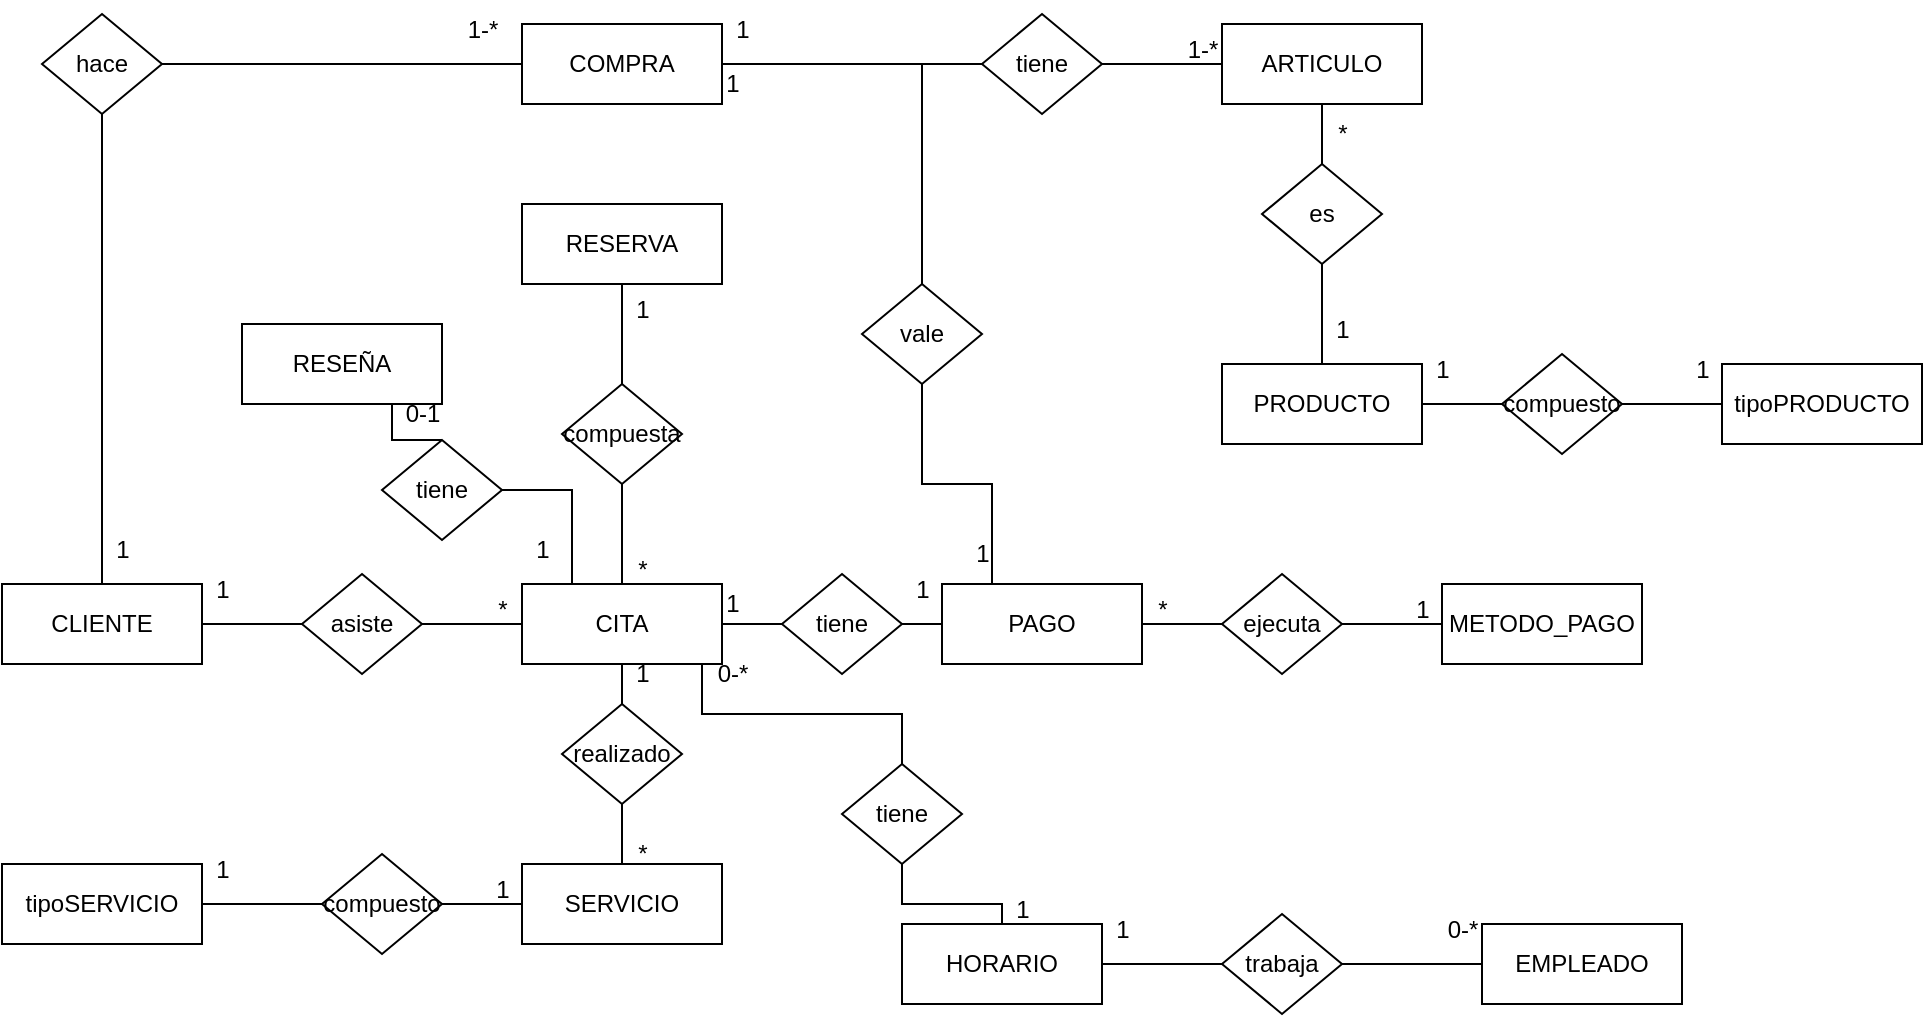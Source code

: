 <mxfile version="22.1.4" type="github">
  <diagram name="Página-1" id="Js05njPoH9XtCdGVk9s1">
    <mxGraphModel dx="946" dy="929" grid="1" gridSize="10" guides="1" tooltips="1" connect="1" arrows="1" fold="1" page="1" pageScale="1" pageWidth="827" pageHeight="1169" math="0" shadow="0">
      <root>
        <mxCell id="0" />
        <mxCell id="1" parent="0" />
        <mxCell id="q8c7uw3mb4O7d54dhwP2-7" style="edgeStyle=orthogonalEdgeStyle;rounded=0;orthogonalLoop=1;jettySize=auto;html=1;exitX=0;exitY=0.5;exitDx=0;exitDy=0;entryX=0;entryY=0.25;entryDx=0;entryDy=0;" parent="1" edge="1">
          <mxGeometry relative="1" as="geometry">
            <mxPoint x="140" y="1299.0" as="sourcePoint" />
          </mxGeometry>
        </mxCell>
        <mxCell id="jaR02m8tntq2Tn9FgMsS-70" style="edgeStyle=orthogonalEdgeStyle;rounded=0;orthogonalLoop=1;jettySize=auto;html=1;exitX=0.5;exitY=0;exitDx=0;exitDy=0;entryX=0.5;entryY=1;entryDx=0;entryDy=0;endArrow=none;endFill=0;" edge="1" parent="1" source="jaR02m8tntq2Tn9FgMsS-75" target="jaR02m8tntq2Tn9FgMsS-76">
          <mxGeometry relative="1" as="geometry" />
        </mxCell>
        <mxCell id="jaR02m8tntq2Tn9FgMsS-71" style="edgeStyle=orthogonalEdgeStyle;rounded=0;orthogonalLoop=1;jettySize=auto;html=1;exitX=0;exitY=0.5;exitDx=0;exitDy=0;entryX=1;entryY=0.5;entryDx=0;entryDy=0;endArrow=none;endFill=0;" edge="1" parent="1" source="jaR02m8tntq2Tn9FgMsS-75" target="jaR02m8tntq2Tn9FgMsS-81">
          <mxGeometry relative="1" as="geometry" />
        </mxCell>
        <mxCell id="jaR02m8tntq2Tn9FgMsS-72" style="edgeStyle=orthogonalEdgeStyle;rounded=0;orthogonalLoop=1;jettySize=auto;html=1;exitX=0.5;exitY=1;exitDx=0;exitDy=0;entryX=0.5;entryY=0;entryDx=0;entryDy=0;endArrow=none;endFill=0;" edge="1" parent="1" source="jaR02m8tntq2Tn9FgMsS-75" target="jaR02m8tntq2Tn9FgMsS-95">
          <mxGeometry relative="1" as="geometry" />
        </mxCell>
        <mxCell id="jaR02m8tntq2Tn9FgMsS-73" style="edgeStyle=orthogonalEdgeStyle;rounded=0;orthogonalLoop=1;jettySize=auto;html=1;exitX=1;exitY=0.5;exitDx=0;exitDy=0;entryX=0;entryY=0.5;entryDx=0;entryDy=0;endArrow=none;endFill=0;" edge="1" parent="1" source="jaR02m8tntq2Tn9FgMsS-75" target="jaR02m8tntq2Tn9FgMsS-94">
          <mxGeometry relative="1" as="geometry" />
        </mxCell>
        <mxCell id="jaR02m8tntq2Tn9FgMsS-74" style="edgeStyle=orthogonalEdgeStyle;rounded=0;orthogonalLoop=1;jettySize=auto;html=1;exitX=0.25;exitY=0;exitDx=0;exitDy=0;entryX=1;entryY=0.5;entryDx=0;entryDy=0;endArrow=none;endFill=0;" edge="1" parent="1" source="jaR02m8tntq2Tn9FgMsS-75" target="jaR02m8tntq2Tn9FgMsS-130">
          <mxGeometry relative="1" as="geometry" />
        </mxCell>
        <mxCell id="jaR02m8tntq2Tn9FgMsS-75" value="CITA" style="rounded=0;whiteSpace=wrap;html=1;" vertex="1" parent="1">
          <mxGeometry x="670" y="982" width="100" height="40" as="geometry" />
        </mxCell>
        <mxCell id="jaR02m8tntq2Tn9FgMsS-76" value="compuesta" style="rhombus;whiteSpace=wrap;html=1;" vertex="1" parent="1">
          <mxGeometry x="690" y="882" width="60" height="50" as="geometry" />
        </mxCell>
        <mxCell id="jaR02m8tntq2Tn9FgMsS-77" style="edgeStyle=orthogonalEdgeStyle;rounded=0;orthogonalLoop=1;jettySize=auto;html=1;exitX=0.5;exitY=1;exitDx=0;exitDy=0;entryX=0.5;entryY=0;entryDx=0;entryDy=0;endArrow=none;endFill=0;" edge="1" parent="1" source="jaR02m8tntq2Tn9FgMsS-78" target="jaR02m8tntq2Tn9FgMsS-76">
          <mxGeometry relative="1" as="geometry" />
        </mxCell>
        <mxCell id="jaR02m8tntq2Tn9FgMsS-78" value="RESERVA" style="rounded=0;whiteSpace=wrap;html=1;" vertex="1" parent="1">
          <mxGeometry x="670" y="792" width="100" height="40" as="geometry" />
        </mxCell>
        <mxCell id="jaR02m8tntq2Tn9FgMsS-79" value="1" style="text;html=1;align=center;verticalAlign=middle;resizable=0;points=[];autosize=1;strokeColor=none;fillColor=none;" vertex="1" parent="1">
          <mxGeometry x="715" y="830" width="30" height="30" as="geometry" />
        </mxCell>
        <mxCell id="jaR02m8tntq2Tn9FgMsS-80" value="*" style="text;html=1;align=center;verticalAlign=middle;resizable=0;points=[];autosize=1;strokeColor=none;fillColor=none;" vertex="1" parent="1">
          <mxGeometry x="715" y="960" width="30" height="30" as="geometry" />
        </mxCell>
        <mxCell id="jaR02m8tntq2Tn9FgMsS-81" value="asiste" style="rhombus;whiteSpace=wrap;html=1;" vertex="1" parent="1">
          <mxGeometry x="560" y="977" width="60" height="50" as="geometry" />
        </mxCell>
        <mxCell id="jaR02m8tntq2Tn9FgMsS-82" style="edgeStyle=orthogonalEdgeStyle;rounded=0;orthogonalLoop=1;jettySize=auto;html=1;exitX=1;exitY=0.5;exitDx=0;exitDy=0;entryX=0;entryY=0.5;entryDx=0;entryDy=0;endArrow=none;endFill=0;" edge="1" parent="1" source="jaR02m8tntq2Tn9FgMsS-83" target="jaR02m8tntq2Tn9FgMsS-81">
          <mxGeometry relative="1" as="geometry" />
        </mxCell>
        <mxCell id="jaR02m8tntq2Tn9FgMsS-83" value="CLIENTE" style="rounded=0;whiteSpace=wrap;html=1;" vertex="1" parent="1">
          <mxGeometry x="410" y="982" width="100" height="40" as="geometry" />
        </mxCell>
        <mxCell id="jaR02m8tntq2Tn9FgMsS-84" value="*" style="text;html=1;align=center;verticalAlign=middle;resizable=0;points=[];autosize=1;strokeColor=none;fillColor=none;" vertex="1" parent="1">
          <mxGeometry x="645" y="980" width="30" height="30" as="geometry" />
        </mxCell>
        <mxCell id="jaR02m8tntq2Tn9FgMsS-85" value="1" style="text;html=1;align=center;verticalAlign=middle;resizable=0;points=[];autosize=1;strokeColor=none;fillColor=none;" vertex="1" parent="1">
          <mxGeometry x="505" y="970" width="30" height="30" as="geometry" />
        </mxCell>
        <mxCell id="jaR02m8tntq2Tn9FgMsS-86" style="edgeStyle=orthogonalEdgeStyle;rounded=0;orthogonalLoop=1;jettySize=auto;html=1;exitX=0.5;exitY=0;exitDx=0;exitDy=0;entryX=0.5;entryY=1;entryDx=0;entryDy=0;endArrow=none;endFill=0;" edge="1" parent="1" source="jaR02m8tntq2Tn9FgMsS-88" target="jaR02m8tntq2Tn9FgMsS-95">
          <mxGeometry relative="1" as="geometry" />
        </mxCell>
        <mxCell id="jaR02m8tntq2Tn9FgMsS-87" style="edgeStyle=orthogonalEdgeStyle;rounded=0;orthogonalLoop=1;jettySize=auto;html=1;exitX=0;exitY=0.5;exitDx=0;exitDy=0;entryX=1;entryY=0.5;entryDx=0;entryDy=0;endArrow=none;endFill=0;" edge="1" parent="1" source="jaR02m8tntq2Tn9FgMsS-88" target="jaR02m8tntq2Tn9FgMsS-105">
          <mxGeometry relative="1" as="geometry" />
        </mxCell>
        <mxCell id="jaR02m8tntq2Tn9FgMsS-88" value="SERVICIO" style="rounded=0;whiteSpace=wrap;html=1;" vertex="1" parent="1">
          <mxGeometry x="670" y="1122" width="100" height="40" as="geometry" />
        </mxCell>
        <mxCell id="jaR02m8tntq2Tn9FgMsS-89" style="edgeStyle=orthogonalEdgeStyle;rounded=0;orthogonalLoop=1;jettySize=auto;html=1;exitX=1;exitY=0.5;exitDx=0;exitDy=0;entryX=0;entryY=0.5;entryDx=0;entryDy=0;endArrow=none;endFill=0;" edge="1" parent="1" source="jaR02m8tntq2Tn9FgMsS-90" target="jaR02m8tntq2Tn9FgMsS-140">
          <mxGeometry relative="1" as="geometry" />
        </mxCell>
        <mxCell id="jaR02m8tntq2Tn9FgMsS-90" value="PAGO" style="rounded=0;whiteSpace=wrap;html=1;" vertex="1" parent="1">
          <mxGeometry x="880" y="982" width="100" height="40" as="geometry" />
        </mxCell>
        <mxCell id="jaR02m8tntq2Tn9FgMsS-91" style="edgeStyle=orthogonalEdgeStyle;rounded=0;orthogonalLoop=1;jettySize=auto;html=1;exitX=1;exitY=0.5;exitDx=0;exitDy=0;entryX=0;entryY=0.5;entryDx=0;entryDy=0;endArrow=none;endFill=0;" edge="1" parent="1" source="jaR02m8tntq2Tn9FgMsS-92" target="jaR02m8tntq2Tn9FgMsS-133">
          <mxGeometry relative="1" as="geometry" />
        </mxCell>
        <mxCell id="jaR02m8tntq2Tn9FgMsS-92" value="HORARIO" style="rounded=0;whiteSpace=wrap;html=1;" vertex="1" parent="1">
          <mxGeometry x="860" y="1152" width="100" height="40" as="geometry" />
        </mxCell>
        <mxCell id="jaR02m8tntq2Tn9FgMsS-93" style="edgeStyle=orthogonalEdgeStyle;rounded=0;orthogonalLoop=1;jettySize=auto;html=1;exitX=1;exitY=0.5;exitDx=0;exitDy=0;entryX=0;entryY=0.5;entryDx=0;entryDy=0;endArrow=none;endFill=0;" edge="1" parent="1" source="jaR02m8tntq2Tn9FgMsS-94" target="jaR02m8tntq2Tn9FgMsS-90">
          <mxGeometry relative="1" as="geometry" />
        </mxCell>
        <mxCell id="jaR02m8tntq2Tn9FgMsS-94" value="tiene" style="rhombus;whiteSpace=wrap;html=1;" vertex="1" parent="1">
          <mxGeometry x="800" y="977" width="60" height="50" as="geometry" />
        </mxCell>
        <mxCell id="jaR02m8tntq2Tn9FgMsS-95" value="realizado" style="rhombus;whiteSpace=wrap;html=1;" vertex="1" parent="1">
          <mxGeometry x="690" y="1042" width="60" height="50" as="geometry" />
        </mxCell>
        <mxCell id="jaR02m8tntq2Tn9FgMsS-96" style="edgeStyle=orthogonalEdgeStyle;rounded=0;orthogonalLoop=1;jettySize=auto;html=1;exitX=0.5;exitY=1;exitDx=0;exitDy=0;entryX=0.5;entryY=0;entryDx=0;entryDy=0;endArrow=none;endFill=0;" edge="1" parent="1" source="jaR02m8tntq2Tn9FgMsS-97" target="jaR02m8tntq2Tn9FgMsS-92">
          <mxGeometry relative="1" as="geometry" />
        </mxCell>
        <mxCell id="jaR02m8tntq2Tn9FgMsS-97" value="tiene" style="rhombus;whiteSpace=wrap;html=1;" vertex="1" parent="1">
          <mxGeometry x="830" y="1072" width="60" height="50" as="geometry" />
        </mxCell>
        <mxCell id="jaR02m8tntq2Tn9FgMsS-98" style="edgeStyle=orthogonalEdgeStyle;rounded=0;orthogonalLoop=1;jettySize=auto;html=1;exitX=0.5;exitY=0;exitDx=0;exitDy=0;entryX=0.9;entryY=1;entryDx=0;entryDy=0;entryPerimeter=0;endArrow=none;endFill=0;" edge="1" parent="1" source="jaR02m8tntq2Tn9FgMsS-97" target="jaR02m8tntq2Tn9FgMsS-75">
          <mxGeometry relative="1" as="geometry" />
        </mxCell>
        <mxCell id="jaR02m8tntq2Tn9FgMsS-99" value="1" style="text;html=1;align=center;verticalAlign=middle;resizable=0;points=[];autosize=1;strokeColor=none;fillColor=none;" vertex="1" parent="1">
          <mxGeometry x="760" y="977" width="30" height="30" as="geometry" />
        </mxCell>
        <mxCell id="jaR02m8tntq2Tn9FgMsS-100" value="1" style="text;html=1;align=center;verticalAlign=middle;resizable=0;points=[];autosize=1;strokeColor=none;fillColor=none;" vertex="1" parent="1">
          <mxGeometry x="855" y="970" width="30" height="30" as="geometry" />
        </mxCell>
        <mxCell id="jaR02m8tntq2Tn9FgMsS-101" value="1" style="text;html=1;align=center;verticalAlign=middle;resizable=0;points=[];autosize=1;strokeColor=none;fillColor=none;" vertex="1" parent="1">
          <mxGeometry x="715" y="1012" width="30" height="30" as="geometry" />
        </mxCell>
        <mxCell id="jaR02m8tntq2Tn9FgMsS-102" value="*" style="text;html=1;align=center;verticalAlign=middle;resizable=0;points=[];autosize=1;strokeColor=none;fillColor=none;" vertex="1" parent="1">
          <mxGeometry x="715" y="1102" width="30" height="30" as="geometry" />
        </mxCell>
        <mxCell id="jaR02m8tntq2Tn9FgMsS-103" value="1" style="text;html=1;align=center;verticalAlign=middle;resizable=0;points=[];autosize=1;strokeColor=none;fillColor=none;" vertex="1" parent="1">
          <mxGeometry x="905" y="1130" width="30" height="30" as="geometry" />
        </mxCell>
        <mxCell id="jaR02m8tntq2Tn9FgMsS-104" value="0-*" style="text;html=1;align=center;verticalAlign=middle;resizable=0;points=[];autosize=1;strokeColor=none;fillColor=none;" vertex="1" parent="1">
          <mxGeometry x="755" y="1012" width="40" height="30" as="geometry" />
        </mxCell>
        <mxCell id="jaR02m8tntq2Tn9FgMsS-105" value="compuesto" style="rhombus;whiteSpace=wrap;html=1;" vertex="1" parent="1">
          <mxGeometry x="570" y="1117" width="60" height="50" as="geometry" />
        </mxCell>
        <mxCell id="jaR02m8tntq2Tn9FgMsS-106" style="edgeStyle=orthogonalEdgeStyle;rounded=0;orthogonalLoop=1;jettySize=auto;html=1;exitX=1;exitY=0.5;exitDx=0;exitDy=0;entryX=0;entryY=0.5;entryDx=0;entryDy=0;endArrow=none;endFill=0;" edge="1" parent="1" source="jaR02m8tntq2Tn9FgMsS-107" target="jaR02m8tntq2Tn9FgMsS-105">
          <mxGeometry relative="1" as="geometry" />
        </mxCell>
        <mxCell id="jaR02m8tntq2Tn9FgMsS-107" value="tipoSERVICIO" style="rounded=0;whiteSpace=wrap;html=1;" vertex="1" parent="1">
          <mxGeometry x="410" y="1122" width="100" height="40" as="geometry" />
        </mxCell>
        <mxCell id="jaR02m8tntq2Tn9FgMsS-108" value="1" style="text;html=1;align=center;verticalAlign=middle;resizable=0;points=[];autosize=1;strokeColor=none;fillColor=none;" vertex="1" parent="1">
          <mxGeometry x="505" y="1110" width="30" height="30" as="geometry" />
        </mxCell>
        <mxCell id="jaR02m8tntq2Tn9FgMsS-109" value="1" style="text;html=1;align=center;verticalAlign=middle;resizable=0;points=[];autosize=1;strokeColor=none;fillColor=none;" vertex="1" parent="1">
          <mxGeometry x="645" y="1120" width="30" height="30" as="geometry" />
        </mxCell>
        <mxCell id="jaR02m8tntq2Tn9FgMsS-110" style="edgeStyle=orthogonalEdgeStyle;rounded=0;orthogonalLoop=1;jettySize=auto;html=1;exitX=1;exitY=0.5;exitDx=0;exitDy=0;entryX=0.5;entryY=0;entryDx=0;entryDy=0;endArrow=none;endFill=0;" edge="1" parent="1" source="jaR02m8tntq2Tn9FgMsS-111" target="jaR02m8tntq2Tn9FgMsS-118">
          <mxGeometry relative="1" as="geometry" />
        </mxCell>
        <mxCell id="jaR02m8tntq2Tn9FgMsS-111" value="COMPRA" style="rounded=0;whiteSpace=wrap;html=1;" vertex="1" parent="1">
          <mxGeometry x="670" y="702" width="100" height="40" as="geometry" />
        </mxCell>
        <mxCell id="jaR02m8tntq2Tn9FgMsS-112" style="edgeStyle=orthogonalEdgeStyle;rounded=0;orthogonalLoop=1;jettySize=auto;html=1;exitX=1;exitY=0.5;exitDx=0;exitDy=0;entryX=0;entryY=0.5;entryDx=0;entryDy=0;endArrow=none;endFill=0;" edge="1" parent="1" source="jaR02m8tntq2Tn9FgMsS-114" target="jaR02m8tntq2Tn9FgMsS-111">
          <mxGeometry relative="1" as="geometry" />
        </mxCell>
        <mxCell id="jaR02m8tntq2Tn9FgMsS-113" style="edgeStyle=orthogonalEdgeStyle;rounded=0;orthogonalLoop=1;jettySize=auto;html=1;exitX=0.5;exitY=1;exitDx=0;exitDy=0;entryX=0.5;entryY=0;entryDx=0;entryDy=0;endArrow=none;endFill=0;" edge="1" parent="1" source="jaR02m8tntq2Tn9FgMsS-114" target="jaR02m8tntq2Tn9FgMsS-83">
          <mxGeometry relative="1" as="geometry" />
        </mxCell>
        <mxCell id="jaR02m8tntq2Tn9FgMsS-114" value="hace" style="rhombus;whiteSpace=wrap;html=1;" vertex="1" parent="1">
          <mxGeometry x="430" y="697" width="60" height="50" as="geometry" />
        </mxCell>
        <mxCell id="jaR02m8tntq2Tn9FgMsS-115" value="1" style="text;html=1;align=center;verticalAlign=middle;resizable=0;points=[];autosize=1;strokeColor=none;fillColor=none;" vertex="1" parent="1">
          <mxGeometry x="455" y="950" width="30" height="30" as="geometry" />
        </mxCell>
        <mxCell id="jaR02m8tntq2Tn9FgMsS-116" value="1-*" style="text;html=1;align=center;verticalAlign=middle;resizable=0;points=[];autosize=1;strokeColor=none;fillColor=none;" vertex="1" parent="1">
          <mxGeometry x="630" y="690" width="40" height="30" as="geometry" />
        </mxCell>
        <mxCell id="jaR02m8tntq2Tn9FgMsS-117" style="edgeStyle=orthogonalEdgeStyle;rounded=0;orthogonalLoop=1;jettySize=auto;html=1;exitX=0.5;exitY=1;exitDx=0;exitDy=0;entryX=0.25;entryY=0;entryDx=0;entryDy=0;endArrow=none;endFill=0;" edge="1" parent="1" source="jaR02m8tntq2Tn9FgMsS-118" target="jaR02m8tntq2Tn9FgMsS-90">
          <mxGeometry relative="1" as="geometry" />
        </mxCell>
        <mxCell id="jaR02m8tntq2Tn9FgMsS-118" value="vale" style="rhombus;whiteSpace=wrap;html=1;" vertex="1" parent="1">
          <mxGeometry x="840" y="832" width="60" height="50" as="geometry" />
        </mxCell>
        <mxCell id="jaR02m8tntq2Tn9FgMsS-119" value="1" style="text;html=1;align=center;verticalAlign=middle;resizable=0;points=[];autosize=1;strokeColor=none;fillColor=none;" vertex="1" parent="1">
          <mxGeometry x="885" y="952" width="30" height="30" as="geometry" />
        </mxCell>
        <mxCell id="jaR02m8tntq2Tn9FgMsS-120" value="1" style="text;html=1;align=center;verticalAlign=middle;resizable=0;points=[];autosize=1;strokeColor=none;fillColor=none;" vertex="1" parent="1">
          <mxGeometry x="760" y="717" width="30" height="30" as="geometry" />
        </mxCell>
        <mxCell id="jaR02m8tntq2Tn9FgMsS-121" style="edgeStyle=orthogonalEdgeStyle;rounded=0;orthogonalLoop=1;jettySize=auto;html=1;exitX=0;exitY=0.5;exitDx=0;exitDy=0;endArrow=none;endFill=0;" edge="1" parent="1" source="jaR02m8tntq2Tn9FgMsS-123">
          <mxGeometry relative="1" as="geometry">
            <mxPoint x="870" y="721.727" as="targetPoint" />
          </mxGeometry>
        </mxCell>
        <mxCell id="jaR02m8tntq2Tn9FgMsS-122" style="edgeStyle=orthogonalEdgeStyle;rounded=0;orthogonalLoop=1;jettySize=auto;html=1;exitX=1;exitY=0.5;exitDx=0;exitDy=0;entryX=0;entryY=0.5;entryDx=0;entryDy=0;endArrow=none;endFill=0;" edge="1" parent="1" source="jaR02m8tntq2Tn9FgMsS-123" target="jaR02m8tntq2Tn9FgMsS-125">
          <mxGeometry relative="1" as="geometry" />
        </mxCell>
        <mxCell id="jaR02m8tntq2Tn9FgMsS-123" value="tiene" style="rhombus;whiteSpace=wrap;html=1;" vertex="1" parent="1">
          <mxGeometry x="900" y="697" width="60" height="50" as="geometry" />
        </mxCell>
        <mxCell id="jaR02m8tntq2Tn9FgMsS-124" style="edgeStyle=orthogonalEdgeStyle;rounded=0;orthogonalLoop=1;jettySize=auto;html=1;exitX=0.5;exitY=1;exitDx=0;exitDy=0;entryX=0.5;entryY=0;entryDx=0;entryDy=0;endArrow=none;endFill=0;" edge="1" parent="1" source="jaR02m8tntq2Tn9FgMsS-125" target="jaR02m8tntq2Tn9FgMsS-143">
          <mxGeometry relative="1" as="geometry" />
        </mxCell>
        <mxCell id="jaR02m8tntq2Tn9FgMsS-125" value="ARTICULO" style="rounded=0;whiteSpace=wrap;html=1;" vertex="1" parent="1">
          <mxGeometry x="1020" y="702" width="100" height="40" as="geometry" />
        </mxCell>
        <mxCell id="jaR02m8tntq2Tn9FgMsS-126" value="1" style="text;html=1;align=center;verticalAlign=middle;resizable=0;points=[];autosize=1;strokeColor=none;fillColor=none;" vertex="1" parent="1">
          <mxGeometry x="765" y="690" width="30" height="30" as="geometry" />
        </mxCell>
        <mxCell id="jaR02m8tntq2Tn9FgMsS-127" value="1-*" style="text;html=1;align=center;verticalAlign=middle;resizable=0;points=[];autosize=1;strokeColor=none;fillColor=none;" vertex="1" parent="1">
          <mxGeometry x="990" y="700" width="40" height="30" as="geometry" />
        </mxCell>
        <mxCell id="jaR02m8tntq2Tn9FgMsS-128" value="RESEÑA" style="rounded=0;whiteSpace=wrap;html=1;" vertex="1" parent="1">
          <mxGeometry x="530" y="852" width="100" height="40" as="geometry" />
        </mxCell>
        <mxCell id="jaR02m8tntq2Tn9FgMsS-129" style="edgeStyle=orthogonalEdgeStyle;rounded=0;orthogonalLoop=1;jettySize=auto;html=1;exitX=0.5;exitY=0;exitDx=0;exitDy=0;entryX=0.75;entryY=1;entryDx=0;entryDy=0;endArrow=none;endFill=0;" edge="1" parent="1" source="jaR02m8tntq2Tn9FgMsS-130" target="jaR02m8tntq2Tn9FgMsS-128">
          <mxGeometry relative="1" as="geometry" />
        </mxCell>
        <mxCell id="jaR02m8tntq2Tn9FgMsS-130" value="tiene" style="rhombus;whiteSpace=wrap;html=1;" vertex="1" parent="1">
          <mxGeometry x="600" y="910" width="60" height="50" as="geometry" />
        </mxCell>
        <mxCell id="jaR02m8tntq2Tn9FgMsS-131" value="0-1" style="text;html=1;align=center;verticalAlign=middle;resizable=0;points=[];autosize=1;strokeColor=none;fillColor=none;" vertex="1" parent="1">
          <mxGeometry x="600" y="882" width="40" height="30" as="geometry" />
        </mxCell>
        <mxCell id="jaR02m8tntq2Tn9FgMsS-132" value="1" style="text;html=1;align=center;verticalAlign=middle;resizable=0;points=[];autosize=1;strokeColor=none;fillColor=none;" vertex="1" parent="1">
          <mxGeometry x="665" y="950" width="30" height="30" as="geometry" />
        </mxCell>
        <mxCell id="jaR02m8tntq2Tn9FgMsS-133" value="trabaja" style="rhombus;whiteSpace=wrap;html=1;" vertex="1" parent="1">
          <mxGeometry x="1020" y="1147" width="60" height="50" as="geometry" />
        </mxCell>
        <mxCell id="jaR02m8tntq2Tn9FgMsS-134" style="edgeStyle=orthogonalEdgeStyle;rounded=0;orthogonalLoop=1;jettySize=auto;html=1;exitX=0;exitY=0.5;exitDx=0;exitDy=0;entryX=1;entryY=0.5;entryDx=0;entryDy=0;endArrow=none;endFill=0;" edge="1" parent="1" source="jaR02m8tntq2Tn9FgMsS-135" target="jaR02m8tntq2Tn9FgMsS-133">
          <mxGeometry relative="1" as="geometry" />
        </mxCell>
        <mxCell id="jaR02m8tntq2Tn9FgMsS-135" value="EMPLEADO" style="rounded=0;whiteSpace=wrap;html=1;" vertex="1" parent="1">
          <mxGeometry x="1150" y="1152" width="100" height="40" as="geometry" />
        </mxCell>
        <mxCell id="jaR02m8tntq2Tn9FgMsS-136" value="1" style="text;html=1;align=center;verticalAlign=middle;resizable=0;points=[];autosize=1;strokeColor=none;fillColor=none;" vertex="1" parent="1">
          <mxGeometry x="955" y="1140" width="30" height="30" as="geometry" />
        </mxCell>
        <mxCell id="jaR02m8tntq2Tn9FgMsS-137" value="0-*" style="text;html=1;align=center;verticalAlign=middle;resizable=0;points=[];autosize=1;strokeColor=none;fillColor=none;" vertex="1" parent="1">
          <mxGeometry x="1120" y="1140" width="40" height="30" as="geometry" />
        </mxCell>
        <mxCell id="jaR02m8tntq2Tn9FgMsS-138" value="METODO_PAGO" style="rounded=0;whiteSpace=wrap;html=1;" vertex="1" parent="1">
          <mxGeometry x="1130" y="982" width="100" height="40" as="geometry" />
        </mxCell>
        <mxCell id="jaR02m8tntq2Tn9FgMsS-139" style="edgeStyle=orthogonalEdgeStyle;rounded=0;orthogonalLoop=1;jettySize=auto;html=1;exitX=1;exitY=0.5;exitDx=0;exitDy=0;entryX=0;entryY=0.5;entryDx=0;entryDy=0;endArrow=none;endFill=0;" edge="1" parent="1" source="jaR02m8tntq2Tn9FgMsS-140" target="jaR02m8tntq2Tn9FgMsS-138">
          <mxGeometry relative="1" as="geometry" />
        </mxCell>
        <mxCell id="jaR02m8tntq2Tn9FgMsS-140" value="ejecuta" style="rhombus;whiteSpace=wrap;html=1;" vertex="1" parent="1">
          <mxGeometry x="1020" y="977" width="60" height="50" as="geometry" />
        </mxCell>
        <mxCell id="jaR02m8tntq2Tn9FgMsS-141" value="*" style="text;html=1;align=center;verticalAlign=middle;resizable=0;points=[];autosize=1;strokeColor=none;fillColor=none;" vertex="1" parent="1">
          <mxGeometry x="975" y="980" width="30" height="30" as="geometry" />
        </mxCell>
        <mxCell id="jaR02m8tntq2Tn9FgMsS-142" value="1" style="text;html=1;align=center;verticalAlign=middle;resizable=0;points=[];autosize=1;strokeColor=none;fillColor=none;" vertex="1" parent="1">
          <mxGeometry x="1105" y="980" width="30" height="30" as="geometry" />
        </mxCell>
        <mxCell id="jaR02m8tntq2Tn9FgMsS-143" value="es" style="rhombus;whiteSpace=wrap;html=1;" vertex="1" parent="1">
          <mxGeometry x="1040" y="772" width="60" height="50" as="geometry" />
        </mxCell>
        <mxCell id="jaR02m8tntq2Tn9FgMsS-144" style="edgeStyle=orthogonalEdgeStyle;rounded=0;orthogonalLoop=1;jettySize=auto;html=1;exitX=0.5;exitY=0;exitDx=0;exitDy=0;entryX=0.5;entryY=1;entryDx=0;entryDy=0;endArrow=none;endFill=0;" edge="1" parent="1" source="jaR02m8tntq2Tn9FgMsS-146" target="jaR02m8tntq2Tn9FgMsS-143">
          <mxGeometry relative="1" as="geometry" />
        </mxCell>
        <mxCell id="jaR02m8tntq2Tn9FgMsS-145" style="edgeStyle=orthogonalEdgeStyle;rounded=0;orthogonalLoop=1;jettySize=auto;html=1;exitX=1;exitY=0.5;exitDx=0;exitDy=0;entryX=0;entryY=0.5;entryDx=0;entryDy=0;endArrow=none;endFill=0;" edge="1" parent="1" source="jaR02m8tntq2Tn9FgMsS-146" target="jaR02m8tntq2Tn9FgMsS-149">
          <mxGeometry relative="1" as="geometry" />
        </mxCell>
        <mxCell id="jaR02m8tntq2Tn9FgMsS-146" value="PRODUCTO" style="rounded=0;whiteSpace=wrap;html=1;" vertex="1" parent="1">
          <mxGeometry x="1020" y="872" width="100" height="40" as="geometry" />
        </mxCell>
        <mxCell id="jaR02m8tntq2Tn9FgMsS-147" value="tipoPRODUCTO" style="rounded=0;whiteSpace=wrap;html=1;" vertex="1" parent="1">
          <mxGeometry x="1270" y="872" width="100" height="40" as="geometry" />
        </mxCell>
        <mxCell id="jaR02m8tntq2Tn9FgMsS-148" style="edgeStyle=orthogonalEdgeStyle;rounded=0;orthogonalLoop=1;jettySize=auto;html=1;exitX=1;exitY=0.5;exitDx=0;exitDy=0;entryX=0;entryY=0.5;entryDx=0;entryDy=0;endArrow=none;endFill=0;" edge="1" parent="1" source="jaR02m8tntq2Tn9FgMsS-149" target="jaR02m8tntq2Tn9FgMsS-147">
          <mxGeometry relative="1" as="geometry" />
        </mxCell>
        <mxCell id="jaR02m8tntq2Tn9FgMsS-149" value="compuesto" style="rhombus;whiteSpace=wrap;html=1;" vertex="1" parent="1">
          <mxGeometry x="1160" y="867" width="60" height="50" as="geometry" />
        </mxCell>
        <mxCell id="jaR02m8tntq2Tn9FgMsS-150" value="1" style="text;html=1;align=center;verticalAlign=middle;resizable=0;points=[];autosize=1;strokeColor=none;fillColor=none;" vertex="1" parent="1">
          <mxGeometry x="1115" y="860" width="30" height="30" as="geometry" />
        </mxCell>
        <mxCell id="jaR02m8tntq2Tn9FgMsS-151" value="1" style="text;html=1;align=center;verticalAlign=middle;resizable=0;points=[];autosize=1;strokeColor=none;fillColor=none;" vertex="1" parent="1">
          <mxGeometry x="1245" y="860" width="30" height="30" as="geometry" />
        </mxCell>
        <mxCell id="jaR02m8tntq2Tn9FgMsS-152" value="1" style="text;html=1;align=center;verticalAlign=middle;resizable=0;points=[];autosize=1;strokeColor=none;fillColor=none;" vertex="1" parent="1">
          <mxGeometry x="1065" y="840" width="30" height="30" as="geometry" />
        </mxCell>
        <mxCell id="jaR02m8tntq2Tn9FgMsS-153" value="*" style="text;html=1;align=center;verticalAlign=middle;resizable=0;points=[];autosize=1;strokeColor=none;fillColor=none;" vertex="1" parent="1">
          <mxGeometry x="1065" y="742" width="30" height="30" as="geometry" />
        </mxCell>
      </root>
    </mxGraphModel>
  </diagram>
</mxfile>
